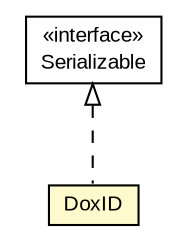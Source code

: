 #!/usr/local/bin/dot
#
# Class diagram 
# Generated by UMLGraph version R5_6-24-gf6e263 (http://www.umlgraph.org/)
#

digraph G {
	edge [fontname="arial",fontsize=10,labelfontname="arial",labelfontsize=10];
	node [fontname="arial",fontsize=10,shape=plaintext];
	nodesep=0.25;
	ranksep=0.5;
	// net.trajano.doxdb.DoxID
	c247 [label=<<table title="net.trajano.doxdb.DoxID" border="0" cellborder="1" cellspacing="0" cellpadding="2" port="p" bgcolor="lemonChiffon" href="./DoxID.html">
		<tr><td><table border="0" cellspacing="0" cellpadding="1">
<tr><td align="center" balign="center"> DoxID </td></tr>
		</table></td></tr>
		</table>>, URL="./DoxID.html", fontname="arial", fontcolor="black", fontsize=10.0];
	//net.trajano.doxdb.DoxID implements java.io.Serializable
	c266:p -> c247:p [dir=back,arrowtail=empty,style=dashed];
	// java.io.Serializable
	c266 [label=<<table title="java.io.Serializable" border="0" cellborder="1" cellspacing="0" cellpadding="2" port="p" href="http://java.sun.com/j2se/1.4.2/docs/api/java/io/Serializable.html">
		<tr><td><table border="0" cellspacing="0" cellpadding="1">
<tr><td align="center" balign="center"> &#171;interface&#187; </td></tr>
<tr><td align="center" balign="center"> Serializable </td></tr>
		</table></td></tr>
		</table>>, URL="http://java.sun.com/j2se/1.4.2/docs/api/java/io/Serializable.html", fontname="arial", fontcolor="black", fontsize=10.0];
}

